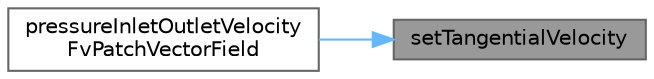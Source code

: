 digraph "setTangentialVelocity"
{
 // LATEX_PDF_SIZE
  bgcolor="transparent";
  edge [fontname=Helvetica,fontsize=10,labelfontname=Helvetica,labelfontsize=10];
  node [fontname=Helvetica,fontsize=10,shape=box,height=0.2,width=0.4];
  rankdir="RL";
  Node1 [id="Node000001",label="setTangentialVelocity",height=0.2,width=0.4,color="gray40", fillcolor="grey60", style="filled", fontcolor="black",tooltip=" "];
  Node1 -> Node2 [id="edge1_Node000001_Node000002",dir="back",color="steelblue1",style="solid",tooltip=" "];
  Node2 [id="Node000002",label="pressureInletOutletVelocity\lFvPatchVectorField",height=0.2,width=0.4,color="grey40", fillcolor="white", style="filled",URL="$classFoam_1_1pressureInletOutletVelocityFvPatchVectorField.html#a1cb28697b74494fe7bc2bd922d1b754d",tooltip=" "];
}
